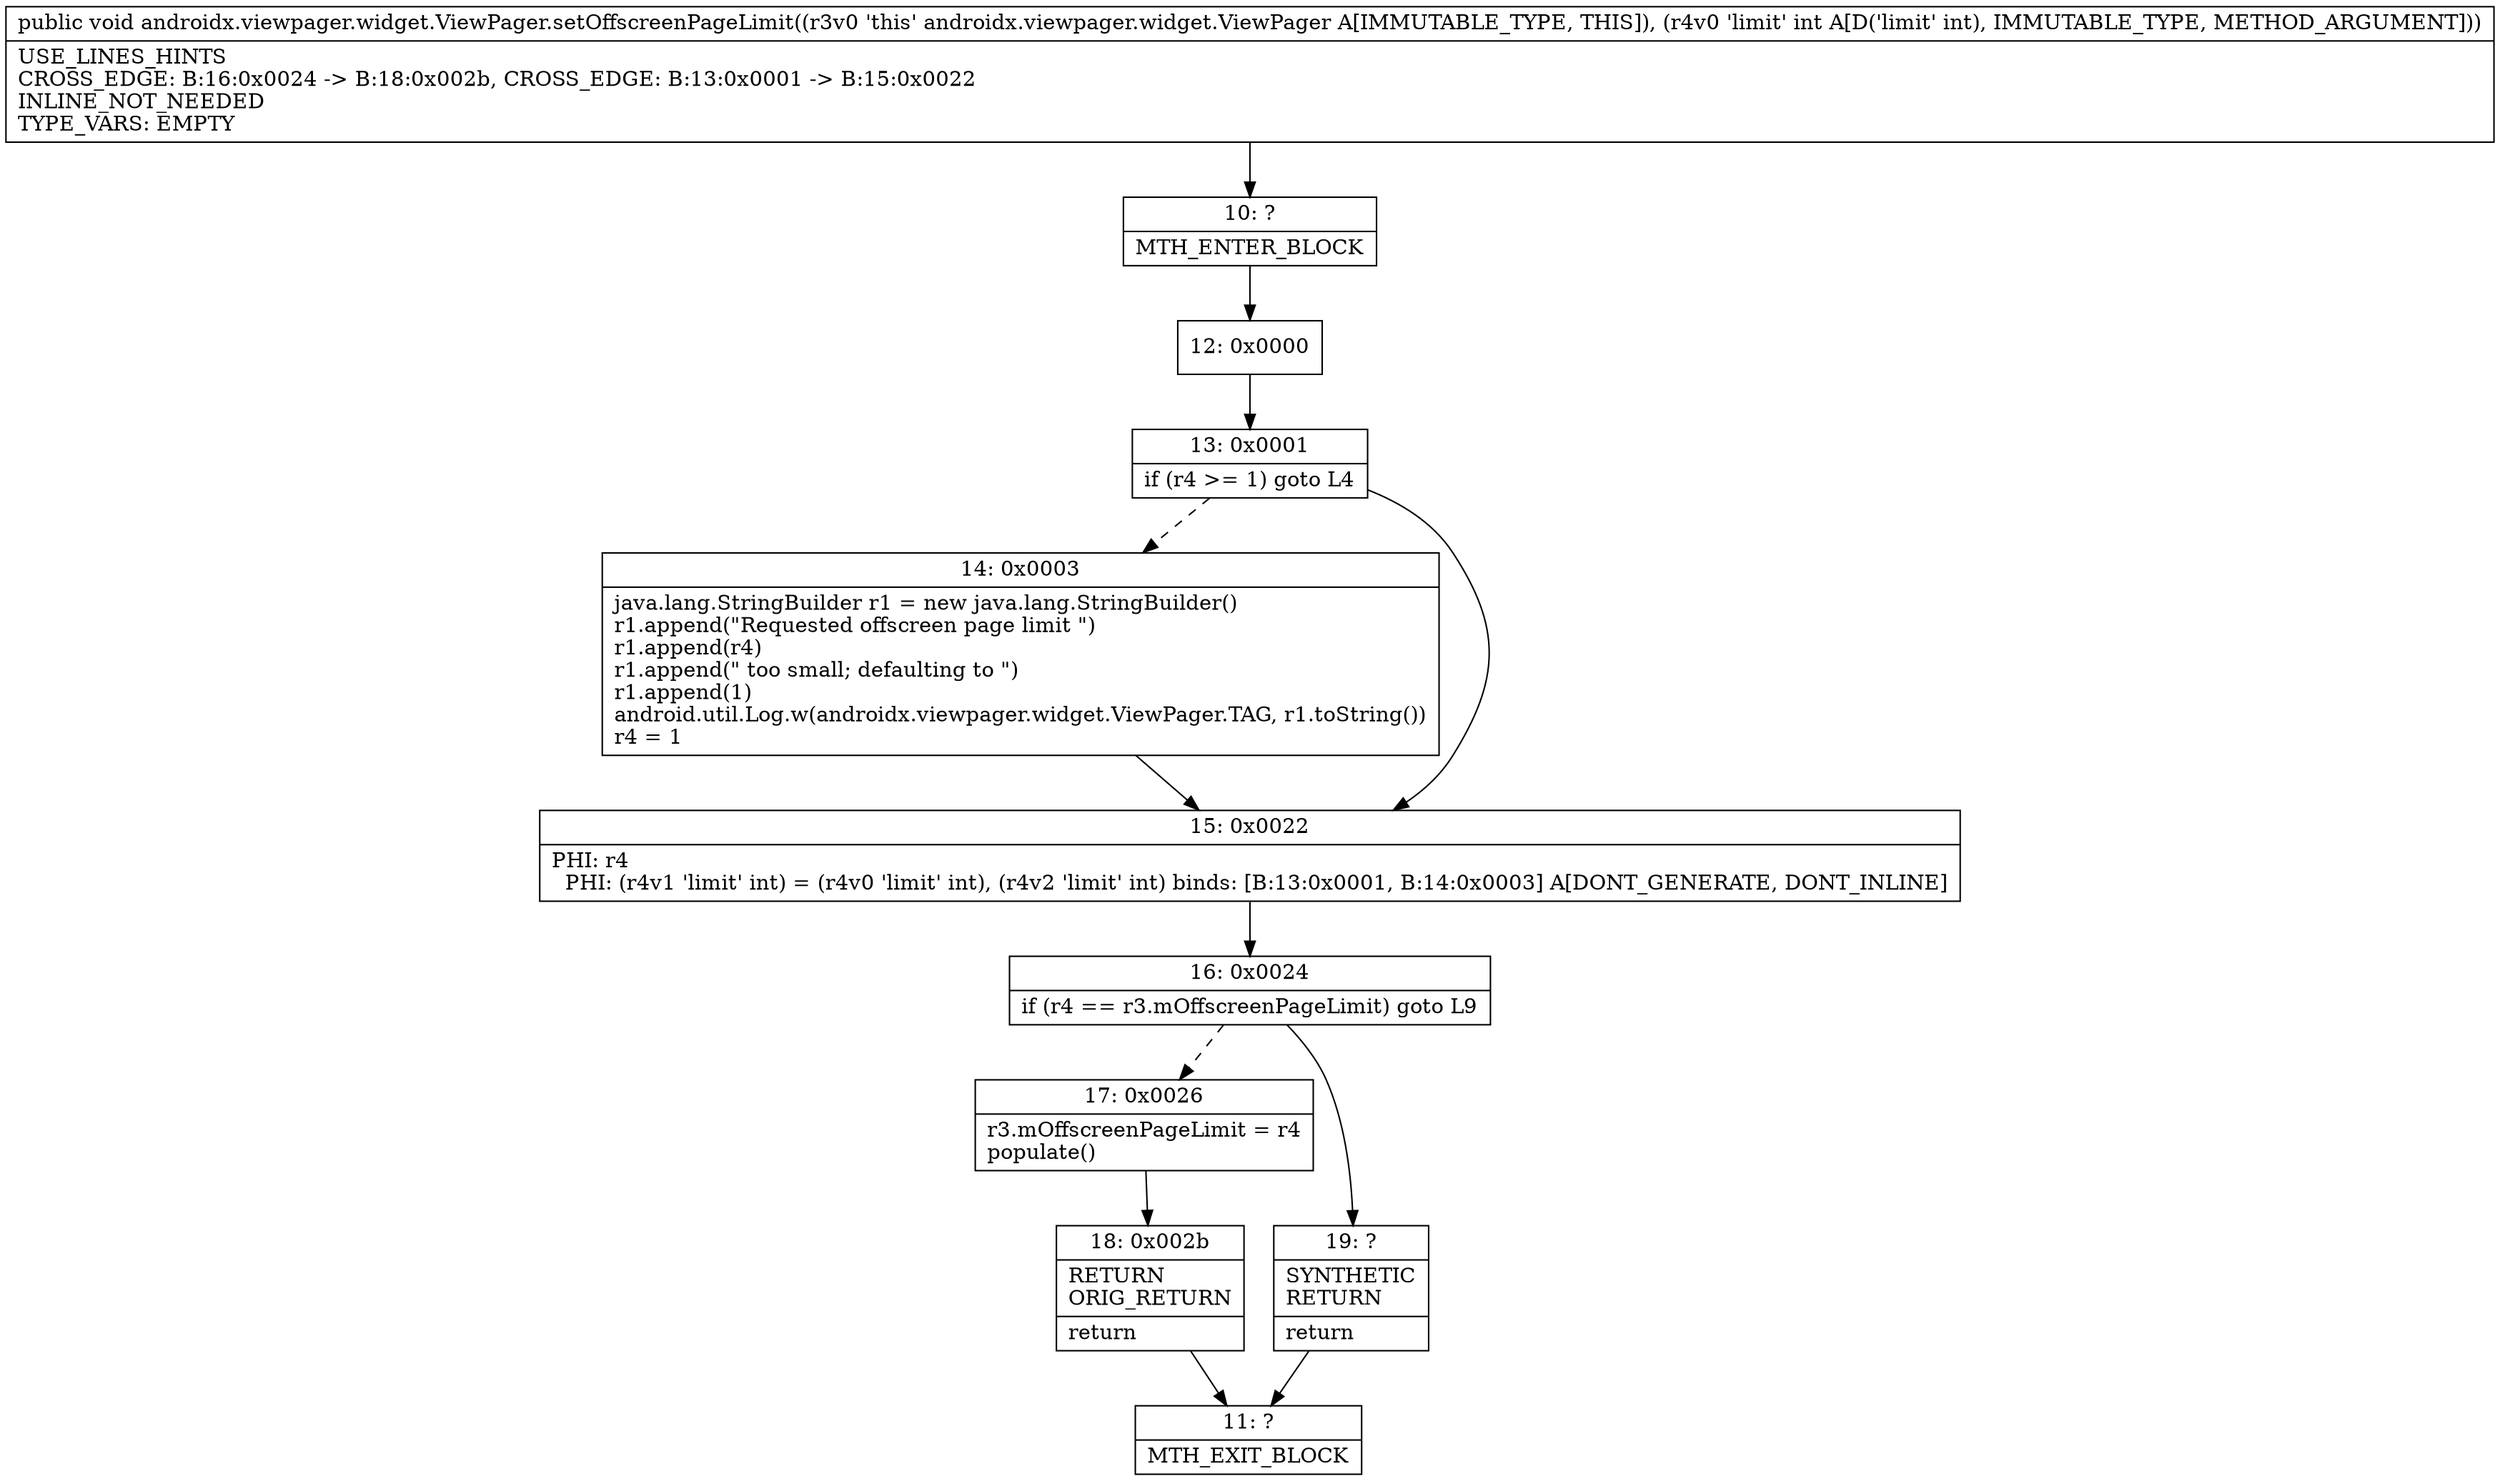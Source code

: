 digraph "CFG forandroidx.viewpager.widget.ViewPager.setOffscreenPageLimit(I)V" {
Node_10 [shape=record,label="{10\:\ ?|MTH_ENTER_BLOCK\l}"];
Node_12 [shape=record,label="{12\:\ 0x0000}"];
Node_13 [shape=record,label="{13\:\ 0x0001|if (r4 \>= 1) goto L4\l}"];
Node_14 [shape=record,label="{14\:\ 0x0003|java.lang.StringBuilder r1 = new java.lang.StringBuilder()\lr1.append(\"Requested offscreen page limit \")\lr1.append(r4)\lr1.append(\" too small; defaulting to \")\lr1.append(1)\landroid.util.Log.w(androidx.viewpager.widget.ViewPager.TAG, r1.toString())\lr4 = 1\l}"];
Node_15 [shape=record,label="{15\:\ 0x0022|PHI: r4 \l  PHI: (r4v1 'limit' int) = (r4v0 'limit' int), (r4v2 'limit' int) binds: [B:13:0x0001, B:14:0x0003] A[DONT_GENERATE, DONT_INLINE]\l}"];
Node_16 [shape=record,label="{16\:\ 0x0024|if (r4 == r3.mOffscreenPageLimit) goto L9\l}"];
Node_17 [shape=record,label="{17\:\ 0x0026|r3.mOffscreenPageLimit = r4\lpopulate()\l}"];
Node_18 [shape=record,label="{18\:\ 0x002b|RETURN\lORIG_RETURN\l|return\l}"];
Node_11 [shape=record,label="{11\:\ ?|MTH_EXIT_BLOCK\l}"];
Node_19 [shape=record,label="{19\:\ ?|SYNTHETIC\lRETURN\l|return\l}"];
MethodNode[shape=record,label="{public void androidx.viewpager.widget.ViewPager.setOffscreenPageLimit((r3v0 'this' androidx.viewpager.widget.ViewPager A[IMMUTABLE_TYPE, THIS]), (r4v0 'limit' int A[D('limit' int), IMMUTABLE_TYPE, METHOD_ARGUMENT]))  | USE_LINES_HINTS\lCROSS_EDGE: B:16:0x0024 \-\> B:18:0x002b, CROSS_EDGE: B:13:0x0001 \-\> B:15:0x0022\lINLINE_NOT_NEEDED\lTYPE_VARS: EMPTY\l}"];
MethodNode -> Node_10;Node_10 -> Node_12;
Node_12 -> Node_13;
Node_13 -> Node_14[style=dashed];
Node_13 -> Node_15;
Node_14 -> Node_15;
Node_15 -> Node_16;
Node_16 -> Node_17[style=dashed];
Node_16 -> Node_19;
Node_17 -> Node_18;
Node_18 -> Node_11;
Node_19 -> Node_11;
}


